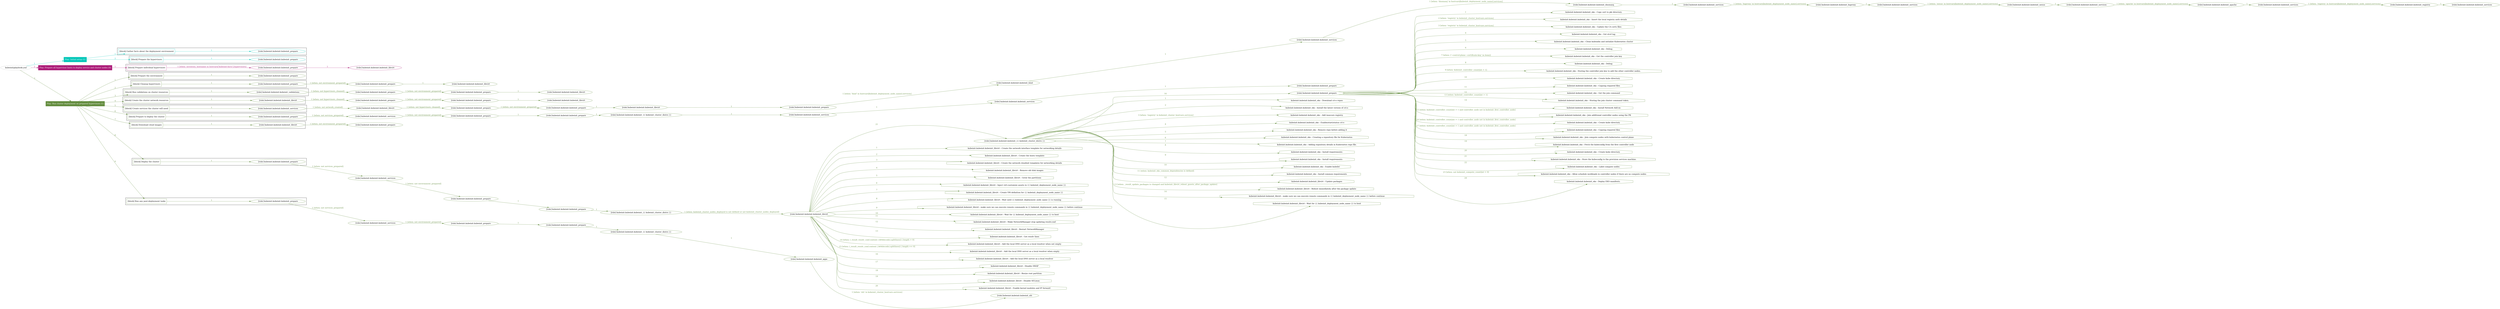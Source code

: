 digraph {
	graph [concentrate=true ordering=in rankdir=LR ratio=fill]
	edge [esep=5 sep=10]
	"kubeinit/playbook.yml" [id=root_node style=dotted]
	play_a0a39770 [label="Play: Initial setup (1)" color="#05c7b9" fontcolor="#ffffff" id=play_a0a39770 shape=box style=filled tooltip=localhost]
	"kubeinit/playbook.yml" -> play_a0a39770 [label="1 " color="#05c7b9" fontcolor="#05c7b9" id=edge_a53f89c0 labeltooltip="1 " tooltip="1 "]
	subgraph "kubeinit.kubeinit.kubeinit_prepare" {
		role_c570421f [label="[role] kubeinit.kubeinit.kubeinit_prepare" color="#05c7b9" id=role_c570421f tooltip="kubeinit.kubeinit.kubeinit_prepare"]
	}
	subgraph "kubeinit.kubeinit.kubeinit_prepare" {
		role_456dacdb [label="[role] kubeinit.kubeinit.kubeinit_prepare" color="#05c7b9" id=role_456dacdb tooltip="kubeinit.kubeinit.kubeinit_prepare"]
	}
	subgraph "Play: Initial setup (1)" {
		play_a0a39770 -> block_2b57b358 [label=1 color="#05c7b9" fontcolor="#05c7b9" id=edge_a8728477 labeltooltip=1 tooltip=1]
		subgraph cluster_block_2b57b358 {
			block_2b57b358 [label="[block] Gather facts about the deployment environment" color="#05c7b9" id=block_2b57b358 labeltooltip="Gather facts about the deployment environment" shape=box tooltip="Gather facts about the deployment environment"]
			block_2b57b358 -> role_c570421f [label="1 " color="#05c7b9" fontcolor="#05c7b9" id=edge_023c014e labeltooltip="1 " tooltip="1 "]
		}
		play_a0a39770 -> block_aa1ad1a1 [label=2 color="#05c7b9" fontcolor="#05c7b9" id=edge_a3f4b767 labeltooltip=2 tooltip=2]
		subgraph cluster_block_aa1ad1a1 {
			block_aa1ad1a1 [label="[block] Prepare the hypervisors" color="#05c7b9" id=block_aa1ad1a1 labeltooltip="Prepare the hypervisors" shape=box tooltip="Prepare the hypervisors"]
			block_aa1ad1a1 -> role_456dacdb [label="1 " color="#05c7b9" fontcolor="#05c7b9" id=edge_cc0e8399 labeltooltip="1 " tooltip="1 "]
		}
	}
	play_3a4c62f1 [label="Play: Prepare all hypervisor hosts to deploy service and cluster nodes (0)" color="#ad1f7a" fontcolor="#ffffff" id=play_3a4c62f1 shape=box style=filled tooltip="Play: Prepare all hypervisor hosts to deploy service and cluster nodes (0)"]
	"kubeinit/playbook.yml" -> play_3a4c62f1 [label="2 " color="#ad1f7a" fontcolor="#ad1f7a" id=edge_48ce0c76 labeltooltip="2 " tooltip="2 "]
	subgraph "kubeinit.kubeinit.kubeinit_libvirt" {
		role_2ec19985 [label="[role] kubeinit.kubeinit.kubeinit_libvirt" color="#ad1f7a" id=role_2ec19985 tooltip="kubeinit.kubeinit.kubeinit_libvirt"]
	}
	subgraph "kubeinit.kubeinit.kubeinit_prepare" {
		role_8a146b12 [label="[role] kubeinit.kubeinit.kubeinit_prepare" color="#ad1f7a" id=role_8a146b12 tooltip="kubeinit.kubeinit.kubeinit_prepare"]
		role_8a146b12 -> role_2ec19985 [label="1 " color="#ad1f7a" fontcolor="#ad1f7a" id=edge_20907117 labeltooltip="1 " tooltip="1 "]
	}
	subgraph "Play: Prepare all hypervisor hosts to deploy service and cluster nodes (0)" {
		play_3a4c62f1 -> block_b7084f77 [label=1 color="#ad1f7a" fontcolor="#ad1f7a" id=edge_ed61daeb labeltooltip=1 tooltip=1]
		subgraph cluster_block_b7084f77 {
			block_b7084f77 [label="[block] Prepare individual hypervisors" color="#ad1f7a" id=block_b7084f77 labeltooltip="Prepare individual hypervisors" shape=box tooltip="Prepare individual hypervisors"]
			block_b7084f77 -> role_8a146b12 [label="1 [when: inventory_hostname in hostvars['kubeinit-facts'].hypervisors]" color="#ad1f7a" fontcolor="#ad1f7a" id=edge_a824d631 labeltooltip="1 [when: inventory_hostname in hostvars['kubeinit-facts'].hypervisors]" tooltip="1 [when: inventory_hostname in hostvars['kubeinit-facts'].hypervisors]"]
		}
	}
	play_66832ea5 [label="Play: Run cluster deployment on prepared hypervisors (1)" color="#648d3f" fontcolor="#ffffff" id=play_66832ea5 shape=box style=filled tooltip=localhost]
	"kubeinit/playbook.yml" -> play_66832ea5 [label="3 " color="#648d3f" fontcolor="#648d3f" id=edge_b84b8219 labeltooltip="3 " tooltip="3 "]
	subgraph "kubeinit.kubeinit.kubeinit_prepare" {
		role_1d2bf57f [label="[role] kubeinit.kubeinit.kubeinit_prepare" color="#648d3f" id=role_1d2bf57f tooltip="kubeinit.kubeinit.kubeinit_prepare"]
	}
	subgraph "kubeinit.kubeinit.kubeinit_libvirt" {
		role_2be24afc [label="[role] kubeinit.kubeinit.kubeinit_libvirt" color="#648d3f" id=role_2be24afc tooltip="kubeinit.kubeinit.kubeinit_libvirt"]
	}
	subgraph "kubeinit.kubeinit.kubeinit_prepare" {
		role_ae855def [label="[role] kubeinit.kubeinit.kubeinit_prepare" color="#648d3f" id=role_ae855def tooltip="kubeinit.kubeinit.kubeinit_prepare"]
		role_ae855def -> role_2be24afc [label="1 " color="#648d3f" fontcolor="#648d3f" id=edge_b7f3d6eb labeltooltip="1 " tooltip="1 "]
	}
	subgraph "kubeinit.kubeinit.kubeinit_prepare" {
		role_74c4cc2b [label="[role] kubeinit.kubeinit.kubeinit_prepare" color="#648d3f" id=role_74c4cc2b tooltip="kubeinit.kubeinit.kubeinit_prepare"]
		role_74c4cc2b -> role_ae855def [label="1 [when: not environment_prepared]" color="#648d3f" fontcolor="#648d3f" id=edge_dab4c884 labeltooltip="1 [when: not environment_prepared]" tooltip="1 [when: not environment_prepared]"]
	}
	subgraph "kubeinit.kubeinit.kubeinit_libvirt" {
		role_960c2f1a [label="[role] kubeinit.kubeinit.kubeinit_libvirt" color="#648d3f" id=role_960c2f1a tooltip="kubeinit.kubeinit.kubeinit_libvirt"]
	}
	subgraph "kubeinit.kubeinit.kubeinit_prepare" {
		role_976de23b [label="[role] kubeinit.kubeinit.kubeinit_prepare" color="#648d3f" id=role_976de23b tooltip="kubeinit.kubeinit.kubeinit_prepare"]
		role_976de23b -> role_960c2f1a [label="1 " color="#648d3f" fontcolor="#648d3f" id=edge_0f0a1b7c labeltooltip="1 " tooltip="1 "]
	}
	subgraph "kubeinit.kubeinit.kubeinit_prepare" {
		role_0a6037ef [label="[role] kubeinit.kubeinit.kubeinit_prepare" color="#648d3f" id=role_0a6037ef tooltip="kubeinit.kubeinit.kubeinit_prepare"]
		role_0a6037ef -> role_976de23b [label="1 [when: not environment_prepared]" color="#648d3f" fontcolor="#648d3f" id=edge_f1e877ad labeltooltip="1 [when: not environment_prepared]" tooltip="1 [when: not environment_prepared]"]
	}
	subgraph "kubeinit.kubeinit.kubeinit_validations" {
		role_a72fe636 [label="[role] kubeinit.kubeinit.kubeinit_validations" color="#648d3f" id=role_a72fe636 tooltip="kubeinit.kubeinit.kubeinit_validations"]
		role_a72fe636 -> role_0a6037ef [label="1 [when: not hypervisors_cleaned]" color="#648d3f" fontcolor="#648d3f" id=edge_5bbabc00 labeltooltip="1 [when: not hypervisors_cleaned]" tooltip="1 [when: not hypervisors_cleaned]"]
	}
	subgraph "kubeinit.kubeinit.kubeinit_libvirt" {
		role_c2cdb73e [label="[role] kubeinit.kubeinit.kubeinit_libvirt" color="#648d3f" id=role_c2cdb73e tooltip="kubeinit.kubeinit.kubeinit_libvirt"]
	}
	subgraph "kubeinit.kubeinit.kubeinit_prepare" {
		role_c82e22cf [label="[role] kubeinit.kubeinit.kubeinit_prepare" color="#648d3f" id=role_c82e22cf tooltip="kubeinit.kubeinit.kubeinit_prepare"]
		role_c82e22cf -> role_c2cdb73e [label="1 " color="#648d3f" fontcolor="#648d3f" id=edge_a092a912 labeltooltip="1 " tooltip="1 "]
	}
	subgraph "kubeinit.kubeinit.kubeinit_prepare" {
		role_ec5c6df1 [label="[role] kubeinit.kubeinit.kubeinit_prepare" color="#648d3f" id=role_ec5c6df1 tooltip="kubeinit.kubeinit.kubeinit_prepare"]
		role_ec5c6df1 -> role_c82e22cf [label="1 [when: not environment_prepared]" color="#648d3f" fontcolor="#648d3f" id=edge_903f8c3f labeltooltip="1 [when: not environment_prepared]" tooltip="1 [when: not environment_prepared]"]
	}
	subgraph "kubeinit.kubeinit.kubeinit_libvirt" {
		role_68c55b9a [label="[role] kubeinit.kubeinit.kubeinit_libvirt" color="#648d3f" id=role_68c55b9a tooltip="kubeinit.kubeinit.kubeinit_libvirt"]
		role_68c55b9a -> role_ec5c6df1 [label="1 [when: not hypervisors_cleaned]" color="#648d3f" fontcolor="#648d3f" id=edge_e358ff9f labeltooltip="1 [when: not hypervisors_cleaned]" tooltip="1 [when: not hypervisors_cleaned]"]
	}
	subgraph "kubeinit.kubeinit.kubeinit_services" {
		role_b5d985e6 [label="[role] kubeinit.kubeinit.kubeinit_services" color="#648d3f" id=role_b5d985e6 tooltip="kubeinit.kubeinit.kubeinit_services"]
	}
	subgraph "kubeinit.kubeinit.kubeinit_registry" {
		role_31b3d79e [label="[role] kubeinit.kubeinit.kubeinit_registry" color="#648d3f" id=role_31b3d79e tooltip="kubeinit.kubeinit.kubeinit_registry"]
		role_31b3d79e -> role_b5d985e6 [label="1 " color="#648d3f" fontcolor="#648d3f" id=edge_beb867b6 labeltooltip="1 " tooltip="1 "]
	}
	subgraph "kubeinit.kubeinit.kubeinit_services" {
		role_fae5fb2c [label="[role] kubeinit.kubeinit.kubeinit_services" color="#648d3f" id=role_fae5fb2c tooltip="kubeinit.kubeinit.kubeinit_services"]
		role_fae5fb2c -> role_31b3d79e [label="1 [when: 'registry' in hostvars[kubeinit_deployment_node_name].services]" color="#648d3f" fontcolor="#648d3f" id=edge_fef0b48c labeltooltip="1 [when: 'registry' in hostvars[kubeinit_deployment_node_name].services]" tooltip="1 [when: 'registry' in hostvars[kubeinit_deployment_node_name].services]"]
	}
	subgraph "kubeinit.kubeinit.kubeinit_apache" {
		role_3d25c7cc [label="[role] kubeinit.kubeinit.kubeinit_apache" color="#648d3f" id=role_3d25c7cc tooltip="kubeinit.kubeinit.kubeinit_apache"]
		role_3d25c7cc -> role_fae5fb2c [label="1 " color="#648d3f" fontcolor="#648d3f" id=edge_e724a757 labeltooltip="1 " tooltip="1 "]
	}
	subgraph "kubeinit.kubeinit.kubeinit_services" {
		role_09105989 [label="[role] kubeinit.kubeinit.kubeinit_services" color="#648d3f" id=role_09105989 tooltip="kubeinit.kubeinit.kubeinit_services"]
		role_09105989 -> role_3d25c7cc [label="1 [when: 'apache' in hostvars[kubeinit_deployment_node_name].services]" color="#648d3f" fontcolor="#648d3f" id=edge_ff7cc95b labeltooltip="1 [when: 'apache' in hostvars[kubeinit_deployment_node_name].services]" tooltip="1 [when: 'apache' in hostvars[kubeinit_deployment_node_name].services]"]
	}
	subgraph "kubeinit.kubeinit.kubeinit_nexus" {
		role_f65cfd3b [label="[role] kubeinit.kubeinit.kubeinit_nexus" color="#648d3f" id=role_f65cfd3b tooltip="kubeinit.kubeinit.kubeinit_nexus"]
		role_f65cfd3b -> role_09105989 [label="1 " color="#648d3f" fontcolor="#648d3f" id=edge_9f009a8a labeltooltip="1 " tooltip="1 "]
	}
	subgraph "kubeinit.kubeinit.kubeinit_services" {
		role_26f21e32 [label="[role] kubeinit.kubeinit.kubeinit_services" color="#648d3f" id=role_26f21e32 tooltip="kubeinit.kubeinit.kubeinit_services"]
		role_26f21e32 -> role_f65cfd3b [label="1 [when: 'nexus' in hostvars[kubeinit_deployment_node_name].services]" color="#648d3f" fontcolor="#648d3f" id=edge_47af43ca labeltooltip="1 [when: 'nexus' in hostvars[kubeinit_deployment_node_name].services]" tooltip="1 [when: 'nexus' in hostvars[kubeinit_deployment_node_name].services]"]
	}
	subgraph "kubeinit.kubeinit.kubeinit_haproxy" {
		role_81e9e6fc [label="[role] kubeinit.kubeinit.kubeinit_haproxy" color="#648d3f" id=role_81e9e6fc tooltip="kubeinit.kubeinit.kubeinit_haproxy"]
		role_81e9e6fc -> role_26f21e32 [label="1 " color="#648d3f" fontcolor="#648d3f" id=edge_4aa9fffb labeltooltip="1 " tooltip="1 "]
	}
	subgraph "kubeinit.kubeinit.kubeinit_services" {
		role_221446cd [label="[role] kubeinit.kubeinit.kubeinit_services" color="#648d3f" id=role_221446cd tooltip="kubeinit.kubeinit.kubeinit_services"]
		role_221446cd -> role_81e9e6fc [label="1 [when: 'haproxy' in hostvars[kubeinit_deployment_node_name].services]" color="#648d3f" fontcolor="#648d3f" id=edge_39607841 labeltooltip="1 [when: 'haproxy' in hostvars[kubeinit_deployment_node_name].services]" tooltip="1 [when: 'haproxy' in hostvars[kubeinit_deployment_node_name].services]"]
	}
	subgraph "kubeinit.kubeinit.kubeinit_dnsmasq" {
		role_a507c3a4 [label="[role] kubeinit.kubeinit.kubeinit_dnsmasq" color="#648d3f" id=role_a507c3a4 tooltip="kubeinit.kubeinit.kubeinit_dnsmasq"]
		role_a507c3a4 -> role_221446cd [label="1 " color="#648d3f" fontcolor="#648d3f" id=edge_936244d6 labeltooltip="1 " tooltip="1 "]
	}
	subgraph "kubeinit.kubeinit.kubeinit_services" {
		role_f0cdee51 [label="[role] kubeinit.kubeinit.kubeinit_services" color="#648d3f" id=role_f0cdee51 tooltip="kubeinit.kubeinit.kubeinit_services"]
		role_f0cdee51 -> role_a507c3a4 [label="1 [when: 'dnsmasq' in hostvars[kubeinit_deployment_node_name].services]" color="#648d3f" fontcolor="#648d3f" id=edge_245cd08c labeltooltip="1 [when: 'dnsmasq' in hostvars[kubeinit_deployment_node_name].services]" tooltip="1 [when: 'dnsmasq' in hostvars[kubeinit_deployment_node_name].services]"]
	}
	subgraph "kubeinit.kubeinit.kubeinit_bind" {
		role_d48818d0 [label="[role] kubeinit.kubeinit.kubeinit_bind" color="#648d3f" id=role_d48818d0 tooltip="kubeinit.kubeinit.kubeinit_bind"]
		role_d48818d0 -> role_f0cdee51 [label="1 " color="#648d3f" fontcolor="#648d3f" id=edge_84499064 labeltooltip="1 " tooltip="1 "]
	}
	subgraph "kubeinit.kubeinit.kubeinit_prepare" {
		role_e2d022fc [label="[role] kubeinit.kubeinit.kubeinit_prepare" color="#648d3f" id=role_e2d022fc tooltip="kubeinit.kubeinit.kubeinit_prepare"]
		role_e2d022fc -> role_d48818d0 [label="1 [when: 'bind' in hostvars[kubeinit_deployment_node_name].services]" color="#648d3f" fontcolor="#648d3f" id=edge_e6f24bb6 labeltooltip="1 [when: 'bind' in hostvars[kubeinit_deployment_node_name].services]" tooltip="1 [when: 'bind' in hostvars[kubeinit_deployment_node_name].services]"]
	}
	subgraph "kubeinit.kubeinit.kubeinit_libvirt" {
		role_ca89746c [label="[role] kubeinit.kubeinit.kubeinit_libvirt" color="#648d3f" id=role_ca89746c tooltip="kubeinit.kubeinit.kubeinit_libvirt"]
		role_ca89746c -> role_e2d022fc [label="1 " color="#648d3f" fontcolor="#648d3f" id=edge_81ec1929 labeltooltip="1 " tooltip="1 "]
	}
	subgraph "kubeinit.kubeinit.kubeinit_prepare" {
		role_e8ab8e14 [label="[role] kubeinit.kubeinit.kubeinit_prepare" color="#648d3f" id=role_e8ab8e14 tooltip="kubeinit.kubeinit.kubeinit_prepare"]
		role_e8ab8e14 -> role_ca89746c [label="1 " color="#648d3f" fontcolor="#648d3f" id=edge_374754aa labeltooltip="1 " tooltip="1 "]
	}
	subgraph "kubeinit.kubeinit.kubeinit_prepare" {
		role_cce9682f [label="[role] kubeinit.kubeinit.kubeinit_prepare" color="#648d3f" id=role_cce9682f tooltip="kubeinit.kubeinit.kubeinit_prepare"]
		role_cce9682f -> role_e8ab8e14 [label="1 [when: not environment_prepared]" color="#648d3f" fontcolor="#648d3f" id=edge_5159f227 labeltooltip="1 [when: not environment_prepared]" tooltip="1 [when: not environment_prepared]"]
	}
	subgraph "kubeinit.kubeinit.kubeinit_libvirt" {
		role_2072f23c [label="[role] kubeinit.kubeinit.kubeinit_libvirt" color="#648d3f" id=role_2072f23c tooltip="kubeinit.kubeinit.kubeinit_libvirt"]
		role_2072f23c -> role_cce9682f [label="1 [when: not hypervisors_cleaned]" color="#648d3f" fontcolor="#648d3f" id=edge_0e489f22 labeltooltip="1 [when: not hypervisors_cleaned]" tooltip="1 [when: not hypervisors_cleaned]"]
	}
	subgraph "kubeinit.kubeinit.kubeinit_services" {
		role_4c284604 [label="[role] kubeinit.kubeinit.kubeinit_services" color="#648d3f" id=role_4c284604 tooltip="kubeinit.kubeinit.kubeinit_services"]
		role_4c284604 -> role_2072f23c [label="1 [when: not network_created]" color="#648d3f" fontcolor="#648d3f" id=edge_8bf15647 labeltooltip="1 [when: not network_created]" tooltip="1 [when: not network_created]"]
	}
	subgraph "kubeinit.kubeinit.kubeinit_prepare" {
		role_9a7f0271 [label="[role] kubeinit.kubeinit.kubeinit_prepare" color="#648d3f" id=role_9a7f0271 tooltip="kubeinit.kubeinit.kubeinit_prepare"]
	}
	subgraph "kubeinit.kubeinit.kubeinit_services" {
		role_60b4cab7 [label="[role] kubeinit.kubeinit.kubeinit_services" color="#648d3f" id=role_60b4cab7 tooltip="kubeinit.kubeinit.kubeinit_services"]
		role_60b4cab7 -> role_9a7f0271 [label="1 " color="#648d3f" fontcolor="#648d3f" id=edge_5430797d labeltooltip="1 " tooltip="1 "]
	}
	subgraph "kubeinit.kubeinit.kubeinit_services" {
		role_07f4101c [label="[role] kubeinit.kubeinit.kubeinit_services" color="#648d3f" id=role_07f4101c tooltip="kubeinit.kubeinit.kubeinit_services"]
		role_07f4101c -> role_60b4cab7 [label="1 " color="#648d3f" fontcolor="#648d3f" id=edge_7c1572be labeltooltip="1 " tooltip="1 "]
	}
	subgraph "kubeinit.kubeinit.kubeinit_{{ kubeinit_cluster_distro }}" {
		role_87ea40e5 [label="[role] kubeinit.kubeinit.kubeinit_{{ kubeinit_cluster_distro }}" color="#648d3f" id=role_87ea40e5 tooltip="kubeinit.kubeinit.kubeinit_{{ kubeinit_cluster_distro }}"]
		role_87ea40e5 -> role_07f4101c [label="1 " color="#648d3f" fontcolor="#648d3f" id=edge_31c0d8ac labeltooltip="1 " tooltip="1 "]
	}
	subgraph "kubeinit.kubeinit.kubeinit_prepare" {
		role_989a6d50 [label="[role] kubeinit.kubeinit.kubeinit_prepare" color="#648d3f" id=role_989a6d50 tooltip="kubeinit.kubeinit.kubeinit_prepare"]
		role_989a6d50 -> role_87ea40e5 [label="1 " color="#648d3f" fontcolor="#648d3f" id=edge_f5dba829 labeltooltip="1 " tooltip="1 "]
	}
	subgraph "kubeinit.kubeinit.kubeinit_prepare" {
		role_30df926d [label="[role] kubeinit.kubeinit.kubeinit_prepare" color="#648d3f" id=role_30df926d tooltip="kubeinit.kubeinit.kubeinit_prepare"]
		role_30df926d -> role_989a6d50 [label="1 " color="#648d3f" fontcolor="#648d3f" id=edge_4d8a2ed7 labeltooltip="1 " tooltip="1 "]
	}
	subgraph "kubeinit.kubeinit.kubeinit_services" {
		role_7d2fc305 [label="[role] kubeinit.kubeinit.kubeinit_services" color="#648d3f" id=role_7d2fc305 tooltip="kubeinit.kubeinit.kubeinit_services"]
		role_7d2fc305 -> role_30df926d [label="1 [when: not environment_prepared]" color="#648d3f" fontcolor="#648d3f" id=edge_6c2a8695 labeltooltip="1 [when: not environment_prepared]" tooltip="1 [when: not environment_prepared]"]
	}
	subgraph "kubeinit.kubeinit.kubeinit_prepare" {
		role_35db1142 [label="[role] kubeinit.kubeinit.kubeinit_prepare" color="#648d3f" id=role_35db1142 tooltip="kubeinit.kubeinit.kubeinit_prepare"]
		role_35db1142 -> role_7d2fc305 [label="1 [when: not services_prepared]" color="#648d3f" fontcolor="#648d3f" id=edge_4af31068 labeltooltip="1 [when: not services_prepared]" tooltip="1 [when: not services_prepared]"]
	}
	subgraph "kubeinit.kubeinit.kubeinit_prepare" {
		role_89cffa9b [label="[role] kubeinit.kubeinit.kubeinit_prepare" color="#648d3f" id=role_89cffa9b tooltip="kubeinit.kubeinit.kubeinit_prepare"]
	}
	subgraph "kubeinit.kubeinit.kubeinit_libvirt" {
		role_1cb6b547 [label="[role] kubeinit.kubeinit.kubeinit_libvirt" color="#648d3f" id=role_1cb6b547 tooltip="kubeinit.kubeinit.kubeinit_libvirt"]
		role_1cb6b547 -> role_89cffa9b [label="1 [when: not environment_prepared]" color="#648d3f" fontcolor="#648d3f" id=edge_03c89f9c labeltooltip="1 [when: not environment_prepared]" tooltip="1 [when: not environment_prepared]"]
	}
	subgraph "kubeinit.kubeinit.kubeinit_prepare" {
		role_363ad8fb [label="[role] kubeinit.kubeinit.kubeinit_prepare" color="#648d3f" id=role_363ad8fb tooltip="kubeinit.kubeinit.kubeinit_prepare"]
		task_199f4896 [label="kubeinit.kubeinit.kubeinit_eks : Copy cert to pki directory" color="#648d3f" id=task_199f4896 shape=octagon tooltip="kubeinit.kubeinit.kubeinit_eks : Copy cert to pki directory"]
		role_363ad8fb -> task_199f4896 [label="1 " color="#648d3f" fontcolor="#648d3f" id=edge_c6de73a1 labeltooltip="1 " tooltip="1 "]
		task_e1600be2 [label="kubeinit.kubeinit.kubeinit_eks : Insert the local registry auth details" color="#648d3f" id=task_e1600be2 shape=octagon tooltip="kubeinit.kubeinit.kubeinit_eks : Insert the local registry auth details"]
		role_363ad8fb -> task_e1600be2 [label="2 [when: 'registry' in kubeinit_cluster_hostvars.services]" color="#648d3f" fontcolor="#648d3f" id=edge_b4c7b48a labeltooltip="2 [when: 'registry' in kubeinit_cluster_hostvars.services]" tooltip="2 [when: 'registry' in kubeinit_cluster_hostvars.services]"]
		task_22c9249a [label="kubeinit.kubeinit.kubeinit_eks : Update the CA certs files" color="#648d3f" id=task_22c9249a shape=octagon tooltip="kubeinit.kubeinit.kubeinit_eks : Update the CA certs files"]
		role_363ad8fb -> task_22c9249a [label="3 [when: 'registry' in kubeinit_cluster_hostvars.services]" color="#648d3f" fontcolor="#648d3f" id=edge_a4b45f6c labeltooltip="3 [when: 'registry' in kubeinit_cluster_hostvars.services]" tooltip="3 [when: 'registry' in kubeinit_cluster_hostvars.services]"]
		task_eb744b90 [label="kubeinit.kubeinit.kubeinit_eks : Get etcd tag" color="#648d3f" id=task_eb744b90 shape=octagon tooltip="kubeinit.kubeinit.kubeinit_eks : Get etcd tag"]
		role_363ad8fb -> task_eb744b90 [label="4 " color="#648d3f" fontcolor="#648d3f" id=edge_81dd7bc5 labeltooltip="4 " tooltip="4 "]
		task_bfe2788b [label="kubeinit.kubeinit.kubeinit_eks : Clean kubeadm and initialize Kubernetes cluster" color="#648d3f" id=task_bfe2788b shape=octagon tooltip="kubeinit.kubeinit.kubeinit_eks : Clean kubeadm and initialize Kubernetes cluster"]
		role_363ad8fb -> task_bfe2788b [label="5 " color="#648d3f" fontcolor="#648d3f" id=edge_7644d0b1 labeltooltip="5 " tooltip="5 "]
		task_a0f8abc7 [label="kubeinit.kubeinit.kubeinit_eks : Debug" color="#648d3f" id=task_a0f8abc7 shape=octagon tooltip="kubeinit.kubeinit.kubeinit_eks : Debug"]
		role_363ad8fb -> task_a0f8abc7 [label="6 " color="#648d3f" fontcolor="#648d3f" id=edge_3f4a6ee1 labeltooltip="6 " tooltip="6 "]
		task_2cc879c3 [label="kubeinit.kubeinit.kubeinit_eks : Get the controller join key" color="#648d3f" id=task_2cc879c3 shape=octagon tooltip="kubeinit.kubeinit.kubeinit_eks : Get the controller join key"]
		role_363ad8fb -> task_2cc879c3 [label="7 [when: ('--control-plane --certificate-key' in item)]" color="#648d3f" fontcolor="#648d3f" id=edge_68d42572 labeltooltip="7 [when: ('--control-plane --certificate-key' in item)]" tooltip="7 [when: ('--control-plane --certificate-key' in item)]"]
		task_909a1cb9 [label="kubeinit.kubeinit.kubeinit_eks : Debug" color="#648d3f" id=task_909a1cb9 shape=octagon tooltip="kubeinit.kubeinit.kubeinit_eks : Debug"]
		role_363ad8fb -> task_909a1cb9 [label="8 " color="#648d3f" fontcolor="#648d3f" id=edge_ccd01207 labeltooltip="8 " tooltip="8 "]
		task_ed0a00e5 [label="kubeinit.kubeinit.kubeinit_eks : Storing the controller join key to add the other controller nodes." color="#648d3f" id=task_ed0a00e5 shape=octagon tooltip="kubeinit.kubeinit.kubeinit_eks : Storing the controller join key to add the other controller nodes."]
		role_363ad8fb -> task_ed0a00e5 [label="9 [when: kubeinit_controller_count|int > 1]" color="#648d3f" fontcolor="#648d3f" id=edge_f4224212 labeltooltip="9 [when: kubeinit_controller_count|int > 1]" tooltip="9 [when: kubeinit_controller_count|int > 1]"]
		task_69879ce4 [label="kubeinit.kubeinit.kubeinit_eks : Create kube directory" color="#648d3f" id=task_69879ce4 shape=octagon tooltip="kubeinit.kubeinit.kubeinit_eks : Create kube directory"]
		role_363ad8fb -> task_69879ce4 [label="10 " color="#648d3f" fontcolor="#648d3f" id=edge_8ea2eb4c labeltooltip="10 " tooltip="10 "]
		task_e166339a [label="kubeinit.kubeinit.kubeinit_eks : Copying required files" color="#648d3f" id=task_e166339a shape=octagon tooltip="kubeinit.kubeinit.kubeinit_eks : Copying required files"]
		role_363ad8fb -> task_e166339a [label="11 " color="#648d3f" fontcolor="#648d3f" id=edge_651dffa5 labeltooltip="11 " tooltip="11 "]
		task_4521561e [label="kubeinit.kubeinit.kubeinit_eks : Get the join command" color="#648d3f" id=task_4521561e shape=octagon tooltip="kubeinit.kubeinit.kubeinit_eks : Get the join command"]
		role_363ad8fb -> task_4521561e [label="12 " color="#648d3f" fontcolor="#648d3f" id=edge_e8c6c14f labeltooltip="12 " tooltip="12 "]
		task_b14aa842 [label="kubeinit.kubeinit.kubeinit_eks : Storing the join cluster command token." color="#648d3f" id=task_b14aa842 shape=octagon tooltip="kubeinit.kubeinit.kubeinit_eks : Storing the join cluster command token."]
		role_363ad8fb -> task_b14aa842 [label="13 [when: kubeinit_controller_count|int > 1]" color="#648d3f" fontcolor="#648d3f" id=edge_bc3391e9 labeltooltip="13 [when: kubeinit_controller_count|int > 1]" tooltip="13 [when: kubeinit_controller_count|int > 1]"]
		task_45ac6f51 [label="kubeinit.kubeinit.kubeinit_eks : Install Network Add-on" color="#648d3f" id=task_45ac6f51 shape=octagon tooltip="kubeinit.kubeinit.kubeinit_eks : Install Network Add-on"]
		role_363ad8fb -> task_45ac6f51 [label="14 " color="#648d3f" fontcolor="#648d3f" id=edge_86c10cf3 labeltooltip="14 " tooltip="14 "]
		task_f9d3e3d5 [label="kubeinit.kubeinit.kubeinit_eks : Join additional controller nodes using the PK" color="#648d3f" id=task_f9d3e3d5 shape=octagon tooltip="kubeinit.kubeinit.kubeinit_eks : Join additional controller nodes using the PK"]
		role_363ad8fb -> task_f9d3e3d5 [label="15 [when: kubeinit_controller_count|int > 1 and controller_node not in kubeinit_first_controller_node]" color="#648d3f" fontcolor="#648d3f" id=edge_a1d98f3f labeltooltip="15 [when: kubeinit_controller_count|int > 1 and controller_node not in kubeinit_first_controller_node]" tooltip="15 [when: kubeinit_controller_count|int > 1 and controller_node not in kubeinit_first_controller_node]"]
		task_68b53414 [label="kubeinit.kubeinit.kubeinit_eks : Create kube directory" color="#648d3f" id=task_68b53414 shape=octagon tooltip="kubeinit.kubeinit.kubeinit_eks : Create kube directory"]
		role_363ad8fb -> task_68b53414 [label="16 [when: kubeinit_controller_count|int > 1 and controller_node not in kubeinit_first_controller_node]" color="#648d3f" fontcolor="#648d3f" id=edge_c8898995 labeltooltip="16 [when: kubeinit_controller_count|int > 1 and controller_node not in kubeinit_first_controller_node]" tooltip="16 [when: kubeinit_controller_count|int > 1 and controller_node not in kubeinit_first_controller_node]"]
		task_cd100c2e [label="kubeinit.kubeinit.kubeinit_eks : Copying required files" color="#648d3f" id=task_cd100c2e shape=octagon tooltip="kubeinit.kubeinit.kubeinit_eks : Copying required files"]
		role_363ad8fb -> task_cd100c2e [label="17 [when: kubeinit_controller_count|int > 1 and controller_node not in kubeinit_first_controller_node]" color="#648d3f" fontcolor="#648d3f" id=edge_b7685470 labeltooltip="17 [when: kubeinit_controller_count|int > 1 and controller_node not in kubeinit_first_controller_node]" tooltip="17 [when: kubeinit_controller_count|int > 1 and controller_node not in kubeinit_first_controller_node]"]
		task_232f2d78 [label="kubeinit.kubeinit.kubeinit_eks : Join compute nodes with kubernetes control plane" color="#648d3f" id=task_232f2d78 shape=octagon tooltip="kubeinit.kubeinit.kubeinit_eks : Join compute nodes with kubernetes control plane"]
		role_363ad8fb -> task_232f2d78 [label="18 " color="#648d3f" fontcolor="#648d3f" id=edge_2b604aec labeltooltip="18 " tooltip="18 "]
		task_12dd66f4 [label="kubeinit.kubeinit.kubeinit_eks : Fetch the kubeconfig from the first controller node" color="#648d3f" id=task_12dd66f4 shape=octagon tooltip="kubeinit.kubeinit.kubeinit_eks : Fetch the kubeconfig from the first controller node"]
		role_363ad8fb -> task_12dd66f4 [label="19 " color="#648d3f" fontcolor="#648d3f" id=edge_ce82fbc7 labeltooltip="19 " tooltip="19 "]
		task_20ef816b [label="kubeinit.kubeinit.kubeinit_eks : Create kube directory" color="#648d3f" id=task_20ef816b shape=octagon tooltip="kubeinit.kubeinit.kubeinit_eks : Create kube directory"]
		role_363ad8fb -> task_20ef816b [label="20 " color="#648d3f" fontcolor="#648d3f" id=edge_e9b200eb labeltooltip="20 " tooltip="20 "]
		task_970e928e [label="kubeinit.kubeinit.kubeinit_eks : Store the kubeconfig to the provision services machine." color="#648d3f" id=task_970e928e shape=octagon tooltip="kubeinit.kubeinit.kubeinit_eks : Store the kubeconfig to the provision services machine."]
		role_363ad8fb -> task_970e928e [label="21 " color="#648d3f" fontcolor="#648d3f" id=edge_a72d73bf labeltooltip="21 " tooltip="21 "]
		task_55e4a046 [label="kubeinit.kubeinit.kubeinit_eks : Label compute nodes" color="#648d3f" id=task_55e4a046 shape=octagon tooltip="kubeinit.kubeinit.kubeinit_eks : Label compute nodes"]
		role_363ad8fb -> task_55e4a046 [label="22 " color="#648d3f" fontcolor="#648d3f" id=edge_d3e01856 labeltooltip="22 " tooltip="22 "]
		task_2fcf61e7 [label="kubeinit.kubeinit.kubeinit_eks : Allow schedule workloads in controller nodes if there are no compute nodes" color="#648d3f" id=task_2fcf61e7 shape=octagon tooltip="kubeinit.kubeinit.kubeinit_eks : Allow schedule workloads in controller nodes if there are no compute nodes"]
		role_363ad8fb -> task_2fcf61e7 [label="23 [when: not kubeinit_compute_count|int > 0]" color="#648d3f" fontcolor="#648d3f" id=edge_c7b6eb21 labeltooltip="23 [when: not kubeinit_compute_count|int > 0]" tooltip="23 [when: not kubeinit_compute_count|int > 0]"]
		task_52c43bbd [label="kubeinit.kubeinit.kubeinit_eks : Deploy EKS manifests." color="#648d3f" id=task_52c43bbd shape=octagon tooltip="kubeinit.kubeinit.kubeinit_eks : Deploy EKS manifests."]
		role_363ad8fb -> task_52c43bbd [label="24 " color="#648d3f" fontcolor="#648d3f" id=edge_07ae10cb labeltooltip="24 " tooltip="24 "]
	}
	subgraph "kubeinit.kubeinit.kubeinit_{{ kubeinit_cluster_distro }}" {
		role_c0e3e098 [label="[role] kubeinit.kubeinit.kubeinit_{{ kubeinit_cluster_distro }}" color="#648d3f" id=role_c0e3e098 tooltip="kubeinit.kubeinit.kubeinit_{{ kubeinit_cluster_distro }}"]
		task_a15dde83 [label="kubeinit.kubeinit.kubeinit_eks : Download cri-o repos" color="#648d3f" id=task_a15dde83 shape=octagon tooltip="kubeinit.kubeinit.kubeinit_eks : Download cri-o repos"]
		role_c0e3e098 -> task_a15dde83 [label="1 " color="#648d3f" fontcolor="#648d3f" id=edge_e6a647f2 labeltooltip="1 " tooltip="1 "]
		task_13ad617b [label="kubeinit.kubeinit.kubeinit_eks : Install the latest version of cri-o" color="#648d3f" id=task_13ad617b shape=octagon tooltip="kubeinit.kubeinit.kubeinit_eks : Install the latest version of cri-o"]
		role_c0e3e098 -> task_13ad617b [label="2 " color="#648d3f" fontcolor="#648d3f" id=edge_13c7c799 labeltooltip="2 " tooltip="2 "]
		task_12a2bdad [label="kubeinit.kubeinit.kubeinit_eks : Add insecure registry" color="#648d3f" id=task_12a2bdad shape=octagon tooltip="kubeinit.kubeinit.kubeinit_eks : Add insecure registry"]
		role_c0e3e098 -> task_12a2bdad [label="3 [when: 'registry' in kubeinit_cluster_hostvars.services]" color="#648d3f" fontcolor="#648d3f" id=edge_3fbf0b92 labeltooltip="3 [when: 'registry' in kubeinit_cluster_hostvars.services]" tooltip="3 [when: 'registry' in kubeinit_cluster_hostvars.services]"]
		task_e925a07b [label="kubeinit.kubeinit.kubeinit_eks : Enable/start/status cri-o" color="#648d3f" id=task_e925a07b shape=octagon tooltip="kubeinit.kubeinit.kubeinit_eks : Enable/start/status cri-o"]
		role_c0e3e098 -> task_e925a07b [label="4 " color="#648d3f" fontcolor="#648d3f" id=edge_ed0c465e labeltooltip="4 " tooltip="4 "]
		task_2dbba889 [label="kubeinit.kubeinit.kubeinit_eks : Remove repo before adding it" color="#648d3f" id=task_2dbba889 shape=octagon tooltip="kubeinit.kubeinit.kubeinit_eks : Remove repo before adding it"]
		role_c0e3e098 -> task_2dbba889 [label="5 " color="#648d3f" fontcolor="#648d3f" id=edge_215a11f9 labeltooltip="5 " tooltip="5 "]
		task_6a691ac3 [label="kubeinit.kubeinit.kubeinit_eks : Creating a repository file for Kubernetes" color="#648d3f" id=task_6a691ac3 shape=octagon tooltip="kubeinit.kubeinit.kubeinit_eks : Creating a repository file for Kubernetes"]
		role_c0e3e098 -> task_6a691ac3 [label="6 " color="#648d3f" fontcolor="#648d3f" id=edge_7e495041 labeltooltip="6 " tooltip="6 "]
		task_0f24b9d6 [label="kubeinit.kubeinit.kubeinit_eks : Adding repository details in Kubernetes repo file." color="#648d3f" id=task_0f24b9d6 shape=octagon tooltip="kubeinit.kubeinit.kubeinit_eks : Adding repository details in Kubernetes repo file."]
		role_c0e3e098 -> task_0f24b9d6 [label="7 " color="#648d3f" fontcolor="#648d3f" id=edge_c6dbaa61 labeltooltip="7 " tooltip="7 "]
		task_01d79988 [label="kubeinit.kubeinit.kubeinit_eks : Install requirements" color="#648d3f" id=task_01d79988 shape=octagon tooltip="kubeinit.kubeinit.kubeinit_eks : Install requirements"]
		role_c0e3e098 -> task_01d79988 [label="8 " color="#648d3f" fontcolor="#648d3f" id=edge_2be6e55a labeltooltip="8 " tooltip="8 "]
		task_c9a819ad [label="kubeinit.kubeinit.kubeinit_eks : Install requirements" color="#648d3f" id=task_c9a819ad shape=octagon tooltip="kubeinit.kubeinit.kubeinit_eks : Install requirements"]
		role_c0e3e098 -> task_c9a819ad [label="9 " color="#648d3f" fontcolor="#648d3f" id=edge_162b907e labeltooltip="9 " tooltip="9 "]
		task_5624843a [label="kubeinit.kubeinit.kubeinit_eks : Enable kubelet" color="#648d3f" id=task_5624843a shape=octagon tooltip="kubeinit.kubeinit.kubeinit_eks : Enable kubelet"]
		role_c0e3e098 -> task_5624843a [label="10 " color="#648d3f" fontcolor="#648d3f" id=edge_ec6b8d01 labeltooltip="10 " tooltip="10 "]
		task_06bfbe72 [label="kubeinit.kubeinit.kubeinit_eks : Install common requirements" color="#648d3f" id=task_06bfbe72 shape=octagon tooltip="kubeinit.kubeinit.kubeinit_eks : Install common requirements"]
		role_c0e3e098 -> task_06bfbe72 [label="11 [when: kubeinit_eks_common_dependencies is defined]" color="#648d3f" fontcolor="#648d3f" id=edge_6f035f19 labeltooltip="11 [when: kubeinit_eks_common_dependencies is defined]" tooltip="11 [when: kubeinit_eks_common_dependencies is defined]"]
		task_3c3c604d [label="kubeinit.kubeinit.kubeinit_libvirt : Update packages" color="#648d3f" id=task_3c3c604d shape=octagon tooltip="kubeinit.kubeinit.kubeinit_libvirt : Update packages"]
		role_c0e3e098 -> task_3c3c604d [label="12 " color="#648d3f" fontcolor="#648d3f" id=edge_1799540c labeltooltip="12 " tooltip="12 "]
		task_bc3f7d09 [label="kubeinit.kubeinit.kubeinit_libvirt : Reboot immediately after the package update" color="#648d3f" id=task_bc3f7d09 shape=octagon tooltip="kubeinit.kubeinit.kubeinit_libvirt : Reboot immediately after the package update"]
		role_c0e3e098 -> task_bc3f7d09 [label="13 [when: _result_update_packages is changed and kubeinit_libvirt_reboot_guests_after_package_update]" color="#648d3f" fontcolor="#648d3f" id=edge_d9d704fb labeltooltip="13 [when: _result_update_packages is changed and kubeinit_libvirt_reboot_guests_after_package_update]" tooltip="13 [when: _result_update_packages is changed and kubeinit_libvirt_reboot_guests_after_package_update]"]
		task_52a047a1 [label="kubeinit.kubeinit.kubeinit_libvirt : make sure we can execute remote commands in {{ kubeinit_deployment_node_name }} before continue" color="#648d3f" id=task_52a047a1 shape=octagon tooltip="kubeinit.kubeinit.kubeinit_libvirt : make sure we can execute remote commands in {{ kubeinit_deployment_node_name }} before continue"]
		role_c0e3e098 -> task_52a047a1 [label="14 " color="#648d3f" fontcolor="#648d3f" id=edge_257a72f7 labeltooltip="14 " tooltip="14 "]
		task_a0d3a219 [label="kubeinit.kubeinit.kubeinit_libvirt : Wait for {{ kubeinit_deployment_node_name }} to boot" color="#648d3f" id=task_a0d3a219 shape=octagon tooltip="kubeinit.kubeinit.kubeinit_libvirt : Wait for {{ kubeinit_deployment_node_name }} to boot"]
		role_c0e3e098 -> task_a0d3a219 [label="15 " color="#648d3f" fontcolor="#648d3f" id=edge_e412bcaf labeltooltip="15 " tooltip="15 "]
		role_c0e3e098 -> role_363ad8fb [label="16 " color="#648d3f" fontcolor="#648d3f" id=edge_2607c599 labeltooltip="16 " tooltip="16 "]
	}
	subgraph "kubeinit.kubeinit.kubeinit_libvirt" {
		role_4bd1313f [label="[role] kubeinit.kubeinit.kubeinit_libvirt" color="#648d3f" id=role_4bd1313f tooltip="kubeinit.kubeinit.kubeinit_libvirt"]
		task_7d5a4ce5 [label="kubeinit.kubeinit.kubeinit_libvirt : Create the network interface template for networking details" color="#648d3f" id=task_7d5a4ce5 shape=octagon tooltip="kubeinit.kubeinit.kubeinit_libvirt : Create the network interface template for networking details"]
		role_4bd1313f -> task_7d5a4ce5 [label="1 " color="#648d3f" fontcolor="#648d3f" id=edge_2fa1324c labeltooltip="1 " tooltip="1 "]
		task_e1fee732 [label="kubeinit.kubeinit.kubeinit_libvirt : Create the hosts template" color="#648d3f" id=task_e1fee732 shape=octagon tooltip="kubeinit.kubeinit.kubeinit_libvirt : Create the hosts template"]
		role_4bd1313f -> task_e1fee732 [label="2 " color="#648d3f" fontcolor="#648d3f" id=edge_e0c09ce1 labeltooltip="2 " tooltip="2 "]
		task_8807eed4 [label="kubeinit.kubeinit.kubeinit_libvirt : Create the network cloudinit templates for networking details" color="#648d3f" id=task_8807eed4 shape=octagon tooltip="kubeinit.kubeinit.kubeinit_libvirt : Create the network cloudinit templates for networking details"]
		role_4bd1313f -> task_8807eed4 [label="3 " color="#648d3f" fontcolor="#648d3f" id=edge_18d11bcd labeltooltip="3 " tooltip="3 "]
		task_610c9e28 [label="kubeinit.kubeinit.kubeinit_libvirt : Remove old disk images" color="#648d3f" id=task_610c9e28 shape=octagon tooltip="kubeinit.kubeinit.kubeinit_libvirt : Remove old disk images"]
		role_4bd1313f -> task_610c9e28 [label="4 " color="#648d3f" fontcolor="#648d3f" id=edge_2739d346 labeltooltip="4 " tooltip="4 "]
		task_b556e4c2 [label="kubeinit.kubeinit.kubeinit_libvirt : Grow the partitions" color="#648d3f" id=task_b556e4c2 shape=octagon tooltip="kubeinit.kubeinit.kubeinit_libvirt : Grow the partitions"]
		role_4bd1313f -> task_b556e4c2 [label="5 " color="#648d3f" fontcolor="#648d3f" id=edge_2212aa00 labeltooltip="5 " tooltip="5 "]
		task_dd292154 [label="kubeinit.kubeinit.kubeinit_libvirt : Inject virt-customize assets in {{ kubeinit_deployment_node_name }}" color="#648d3f" id=task_dd292154 shape=octagon tooltip="kubeinit.kubeinit.kubeinit_libvirt : Inject virt-customize assets in {{ kubeinit_deployment_node_name }}"]
		role_4bd1313f -> task_dd292154 [label="6 " color="#648d3f" fontcolor="#648d3f" id=edge_f1509efe labeltooltip="6 " tooltip="6 "]
		task_24565eb2 [label="kubeinit.kubeinit.kubeinit_libvirt : Create VM definition for {{ kubeinit_deployment_node_name }}" color="#648d3f" id=task_24565eb2 shape=octagon tooltip="kubeinit.kubeinit.kubeinit_libvirt : Create VM definition for {{ kubeinit_deployment_node_name }}"]
		role_4bd1313f -> task_24565eb2 [label="7 " color="#648d3f" fontcolor="#648d3f" id=edge_ba82391a labeltooltip="7 " tooltip="7 "]
		task_ef1b3da7 [label="kubeinit.kubeinit.kubeinit_libvirt : Wait until {{ kubeinit_deployment_node_name }} is running" color="#648d3f" id=task_ef1b3da7 shape=octagon tooltip="kubeinit.kubeinit.kubeinit_libvirt : Wait until {{ kubeinit_deployment_node_name }} is running"]
		role_4bd1313f -> task_ef1b3da7 [label="8 " color="#648d3f" fontcolor="#648d3f" id=edge_3b7ee8ee labeltooltip="8 " tooltip="8 "]
		task_9a7d1278 [label="kubeinit.kubeinit.kubeinit_libvirt : make sure we can execute remote commands in {{ kubeinit_deployment_node_name }} before continue" color="#648d3f" id=task_9a7d1278 shape=octagon tooltip="kubeinit.kubeinit.kubeinit_libvirt : make sure we can execute remote commands in {{ kubeinit_deployment_node_name }} before continue"]
		role_4bd1313f -> task_9a7d1278 [label="9 " color="#648d3f" fontcolor="#648d3f" id=edge_6131a477 labeltooltip="9 " tooltip="9 "]
		task_a0f53e7a [label="kubeinit.kubeinit.kubeinit_libvirt : Wait for {{ kubeinit_deployment_node_name }} to boot" color="#648d3f" id=task_a0f53e7a shape=octagon tooltip="kubeinit.kubeinit.kubeinit_libvirt : Wait for {{ kubeinit_deployment_node_name }} to boot"]
		role_4bd1313f -> task_a0f53e7a [label="10 " color="#648d3f" fontcolor="#648d3f" id=edge_d23bf46e labeltooltip="10 " tooltip="10 "]
		task_48a4ba4b [label="kubeinit.kubeinit.kubeinit_libvirt : Make NetworkManager stop updating resolv.conf" color="#648d3f" id=task_48a4ba4b shape=octagon tooltip="kubeinit.kubeinit.kubeinit_libvirt : Make NetworkManager stop updating resolv.conf"]
		role_4bd1313f -> task_48a4ba4b [label="11 " color="#648d3f" fontcolor="#648d3f" id=edge_f6706be9 labeltooltip="11 " tooltip="11 "]
		task_819b464a [label="kubeinit.kubeinit.kubeinit_libvirt : Restart NetworkManager" color="#648d3f" id=task_819b464a shape=octagon tooltip="kubeinit.kubeinit.kubeinit_libvirt : Restart NetworkManager"]
		role_4bd1313f -> task_819b464a [label="12 " color="#648d3f" fontcolor="#648d3f" id=edge_c6e4c2cf labeltooltip="12 " tooltip="12 "]
		task_c7b4ab08 [label="kubeinit.kubeinit.kubeinit_libvirt : Get resolv lines" color="#648d3f" id=task_c7b4ab08 shape=octagon tooltip="kubeinit.kubeinit.kubeinit_libvirt : Get resolv lines"]
		role_4bd1313f -> task_c7b4ab08 [label="13 " color="#648d3f" fontcolor="#648d3f" id=edge_cf8a21da labeltooltip="13 " tooltip="13 "]
		task_a4338791 [label="kubeinit.kubeinit.kubeinit_libvirt : Add the local DNS server as a local resolver when not empty" color="#648d3f" id=task_a4338791 shape=octagon tooltip="kubeinit.kubeinit.kubeinit_libvirt : Add the local DNS server as a local resolver when not empty"]
		role_4bd1313f -> task_a4338791 [label="14 [when: (_result_resolv_conf.content | b64decode).splitlines() | length > 0]" color="#648d3f" fontcolor="#648d3f" id=edge_90dca03c labeltooltip="14 [when: (_result_resolv_conf.content | b64decode).splitlines() | length > 0]" tooltip="14 [when: (_result_resolv_conf.content | b64decode).splitlines() | length > 0]"]
		task_6d253cdd [label="kubeinit.kubeinit.kubeinit_libvirt : Add the local DNS server as a local resolver when empty" color="#648d3f" id=task_6d253cdd shape=octagon tooltip="kubeinit.kubeinit.kubeinit_libvirt : Add the local DNS server as a local resolver when empty"]
		role_4bd1313f -> task_6d253cdd [label="15 [when: (_result_resolv_conf.content | b64decode).splitlines() | length == 0]" color="#648d3f" fontcolor="#648d3f" id=edge_2aee3957 labeltooltip="15 [when: (_result_resolv_conf.content | b64decode).splitlines() | length == 0]" tooltip="15 [when: (_result_resolv_conf.content | b64decode).splitlines() | length == 0]"]
		task_35360960 [label="kubeinit.kubeinit.kubeinit_libvirt : Add the local DNS server as a local resolver" color="#648d3f" id=task_35360960 shape=octagon tooltip="kubeinit.kubeinit.kubeinit_libvirt : Add the local DNS server as a local resolver"]
		role_4bd1313f -> task_35360960 [label="16 " color="#648d3f" fontcolor="#648d3f" id=edge_5d0c61ed labeltooltip="16 " tooltip="16 "]
		task_3b27bf56 [label="kubeinit.kubeinit.kubeinit_libvirt : Disable SWAP" color="#648d3f" id=task_3b27bf56 shape=octagon tooltip="kubeinit.kubeinit.kubeinit_libvirt : Disable SWAP"]
		role_4bd1313f -> task_3b27bf56 [label="17 " color="#648d3f" fontcolor="#648d3f" id=edge_42470d88 labeltooltip="17 " tooltip="17 "]
		task_b456bf61 [label="kubeinit.kubeinit.kubeinit_libvirt : Resize root partition" color="#648d3f" id=task_b456bf61 shape=octagon tooltip="kubeinit.kubeinit.kubeinit_libvirt : Resize root partition"]
		role_4bd1313f -> task_b456bf61 [label="18 " color="#648d3f" fontcolor="#648d3f" id=edge_d21a6d85 labeltooltip="18 " tooltip="18 "]
		task_3aae1b13 [label="kubeinit.kubeinit.kubeinit_libvirt : Disable SELinux" color="#648d3f" id=task_3aae1b13 shape=octagon tooltip="kubeinit.kubeinit.kubeinit_libvirt : Disable SELinux"]
		role_4bd1313f -> task_3aae1b13 [label="19 " color="#648d3f" fontcolor="#648d3f" id=edge_4a86348b labeltooltip="19 " tooltip="19 "]
		task_dd886977 [label="kubeinit.kubeinit.kubeinit_libvirt : Enable kernel modules and IP forward" color="#648d3f" id=task_dd886977 shape=octagon tooltip="kubeinit.kubeinit.kubeinit_libvirt : Enable kernel modules and IP forward"]
		role_4bd1313f -> task_dd886977 [label="20 " color="#648d3f" fontcolor="#648d3f" id=edge_2e5d6450 labeltooltip="20 " tooltip="20 "]
		role_4bd1313f -> role_c0e3e098 [label="21 " color="#648d3f" fontcolor="#648d3f" id=edge_2486426d labeltooltip="21 " tooltip="21 "]
	}
	subgraph "kubeinit.kubeinit.kubeinit_{{ kubeinit_cluster_distro }}" {
		role_9b0f2170 [label="[role] kubeinit.kubeinit.kubeinit_{{ kubeinit_cluster_distro }}" color="#648d3f" id=role_9b0f2170 tooltip="kubeinit.kubeinit.kubeinit_{{ kubeinit_cluster_distro }}"]
		role_9b0f2170 -> role_4bd1313f [label="1 [when: kubeinit_cluster_nodes_deployed is not defined or not kubeinit_cluster_nodes_deployed]" color="#648d3f" fontcolor="#648d3f" id=edge_b097c1d7 labeltooltip="1 [when: kubeinit_cluster_nodes_deployed is not defined or not kubeinit_cluster_nodes_deployed]" tooltip="1 [when: kubeinit_cluster_nodes_deployed is not defined or not kubeinit_cluster_nodes_deployed]"]
	}
	subgraph "kubeinit.kubeinit.kubeinit_prepare" {
		role_2be163d9 [label="[role] kubeinit.kubeinit.kubeinit_prepare" color="#648d3f" id=role_2be163d9 tooltip="kubeinit.kubeinit.kubeinit_prepare"]
		role_2be163d9 -> role_9b0f2170 [label="1 " color="#648d3f" fontcolor="#648d3f" id=edge_0fac0387 labeltooltip="1 " tooltip="1 "]
	}
	subgraph "kubeinit.kubeinit.kubeinit_prepare" {
		role_09148791 [label="[role] kubeinit.kubeinit.kubeinit_prepare" color="#648d3f" id=role_09148791 tooltip="kubeinit.kubeinit.kubeinit_prepare"]
		role_09148791 -> role_2be163d9 [label="1 " color="#648d3f" fontcolor="#648d3f" id=edge_d8f2c2cf labeltooltip="1 " tooltip="1 "]
	}
	subgraph "kubeinit.kubeinit.kubeinit_services" {
		role_dad9a0c6 [label="[role] kubeinit.kubeinit.kubeinit_services" color="#648d3f" id=role_dad9a0c6 tooltip="kubeinit.kubeinit.kubeinit_services"]
		role_dad9a0c6 -> role_09148791 [label="1 [when: not environment_prepared]" color="#648d3f" fontcolor="#648d3f" id=edge_692dbda2 labeltooltip="1 [when: not environment_prepared]" tooltip="1 [when: not environment_prepared]"]
	}
	subgraph "kubeinit.kubeinit.kubeinit_prepare" {
		role_5f6bde98 [label="[role] kubeinit.kubeinit.kubeinit_prepare" color="#648d3f" id=role_5f6bde98 tooltip="kubeinit.kubeinit.kubeinit_prepare"]
		role_5f6bde98 -> role_dad9a0c6 [label="1 [when: not services_prepared]" color="#648d3f" fontcolor="#648d3f" id=edge_aa47e21f labeltooltip="1 [when: not services_prepared]" tooltip="1 [when: not services_prepared]"]
	}
	subgraph "kubeinit.kubeinit.kubeinit_nfs" {
		role_df85f263 [label="[role] kubeinit.kubeinit.kubeinit_nfs" color="#648d3f" id=role_df85f263 tooltip="kubeinit.kubeinit.kubeinit_nfs"]
	}
	subgraph "kubeinit.kubeinit.kubeinit_apps" {
		role_c4c77b2c [label="[role] kubeinit.kubeinit.kubeinit_apps" color="#648d3f" id=role_c4c77b2c tooltip="kubeinit.kubeinit.kubeinit_apps"]
		role_c4c77b2c -> role_df85f263 [label="1 [when: 'nfs' in kubeinit_cluster_hostvars.services]" color="#648d3f" fontcolor="#648d3f" id=edge_84a1c8b9 labeltooltip="1 [when: 'nfs' in kubeinit_cluster_hostvars.services]" tooltip="1 [when: 'nfs' in kubeinit_cluster_hostvars.services]"]
	}
	subgraph "kubeinit.kubeinit.kubeinit_{{ kubeinit_cluster_distro }}" {
		role_1edfc972 [label="[role] kubeinit.kubeinit.kubeinit_{{ kubeinit_cluster_distro }}" color="#648d3f" id=role_1edfc972 tooltip="kubeinit.kubeinit.kubeinit_{{ kubeinit_cluster_distro }}"]
		role_1edfc972 -> role_c4c77b2c [label="1 " color="#648d3f" fontcolor="#648d3f" id=edge_31140022 labeltooltip="1 " tooltip="1 "]
	}
	subgraph "kubeinit.kubeinit.kubeinit_prepare" {
		role_049b9e06 [label="[role] kubeinit.kubeinit.kubeinit_prepare" color="#648d3f" id=role_049b9e06 tooltip="kubeinit.kubeinit.kubeinit_prepare"]
		role_049b9e06 -> role_1edfc972 [label="1 " color="#648d3f" fontcolor="#648d3f" id=edge_45dc5a7f labeltooltip="1 " tooltip="1 "]
	}
	subgraph "kubeinit.kubeinit.kubeinit_prepare" {
		role_3e54540c [label="[role] kubeinit.kubeinit.kubeinit_prepare" color="#648d3f" id=role_3e54540c tooltip="kubeinit.kubeinit.kubeinit_prepare"]
		role_3e54540c -> role_049b9e06 [label="1 " color="#648d3f" fontcolor="#648d3f" id=edge_c4629c8e labeltooltip="1 " tooltip="1 "]
	}
	subgraph "kubeinit.kubeinit.kubeinit_services" {
		role_3ec1cf4c [label="[role] kubeinit.kubeinit.kubeinit_services" color="#648d3f" id=role_3ec1cf4c tooltip="kubeinit.kubeinit.kubeinit_services"]
		role_3ec1cf4c -> role_3e54540c [label="1 [when: not environment_prepared]" color="#648d3f" fontcolor="#648d3f" id=edge_25d028a8 labeltooltip="1 [when: not environment_prepared]" tooltip="1 [when: not environment_prepared]"]
	}
	subgraph "kubeinit.kubeinit.kubeinit_prepare" {
		role_03791ba2 [label="[role] kubeinit.kubeinit.kubeinit_prepare" color="#648d3f" id=role_03791ba2 tooltip="kubeinit.kubeinit.kubeinit_prepare"]
		role_03791ba2 -> role_3ec1cf4c [label="1 [when: not services_prepared]" color="#648d3f" fontcolor="#648d3f" id=edge_caf7972c labeltooltip="1 [when: not services_prepared]" tooltip="1 [when: not services_prepared]"]
	}
	subgraph "Play: Run cluster deployment on prepared hypervisors (1)" {
		play_66832ea5 -> block_45c2f9bf [label=1 color="#648d3f" fontcolor="#648d3f" id=edge_2dbaad33 labeltooltip=1 tooltip=1]
		subgraph cluster_block_45c2f9bf {
			block_45c2f9bf [label="[block] Prepare the environment" color="#648d3f" id=block_45c2f9bf labeltooltip="Prepare the environment" shape=box tooltip="Prepare the environment"]
			block_45c2f9bf -> role_1d2bf57f [label="1 " color="#648d3f" fontcolor="#648d3f" id=edge_9dc81ab8 labeltooltip="1 " tooltip="1 "]
		}
		play_66832ea5 -> block_27a59c7e [label=2 color="#648d3f" fontcolor="#648d3f" id=edge_6beadfa4 labeltooltip=2 tooltip=2]
		subgraph cluster_block_27a59c7e {
			block_27a59c7e [label="[block] Cleanup hypervisors" color="#648d3f" id=block_27a59c7e labeltooltip="Cleanup hypervisors" shape=box tooltip="Cleanup hypervisors"]
			block_27a59c7e -> role_74c4cc2b [label="1 " color="#648d3f" fontcolor="#648d3f" id=edge_15bf32a2 labeltooltip="1 " tooltip="1 "]
		}
		play_66832ea5 -> block_0cab8cb7 [label=3 color="#648d3f" fontcolor="#648d3f" id=edge_dc5be3a2 labeltooltip=3 tooltip=3]
		subgraph cluster_block_0cab8cb7 {
			block_0cab8cb7 [label="[block] Run validations on cluster resources" color="#648d3f" id=block_0cab8cb7 labeltooltip="Run validations on cluster resources" shape=box tooltip="Run validations on cluster resources"]
			block_0cab8cb7 -> role_a72fe636 [label="1 " color="#648d3f" fontcolor="#648d3f" id=edge_09178400 labeltooltip="1 " tooltip="1 "]
		}
		play_66832ea5 -> block_6338056b [label=4 color="#648d3f" fontcolor="#648d3f" id=edge_5b0766a9 labeltooltip=4 tooltip=4]
		subgraph cluster_block_6338056b {
			block_6338056b [label="[block] Create the cluster network resources" color="#648d3f" id=block_6338056b labeltooltip="Create the cluster network resources" shape=box tooltip="Create the cluster network resources"]
			block_6338056b -> role_68c55b9a [label="1 " color="#648d3f" fontcolor="#648d3f" id=edge_6b9fc38c labeltooltip="1 " tooltip="1 "]
		}
		play_66832ea5 -> block_16f6d20b [label=5 color="#648d3f" fontcolor="#648d3f" id=edge_9ad53d00 labeltooltip=5 tooltip=5]
		subgraph cluster_block_16f6d20b {
			block_16f6d20b [label="[block] Create services the cluster will need" color="#648d3f" id=block_16f6d20b labeltooltip="Create services the cluster will need" shape=box tooltip="Create services the cluster will need"]
			block_16f6d20b -> role_4c284604 [label="1 " color="#648d3f" fontcolor="#648d3f" id=edge_298b7551 labeltooltip="1 " tooltip="1 "]
		}
		play_66832ea5 -> block_ab25d879 [label=6 color="#648d3f" fontcolor="#648d3f" id=edge_29876b96 labeltooltip=6 tooltip=6]
		subgraph cluster_block_ab25d879 {
			block_ab25d879 [label="[block] Prepare to deploy the cluster" color="#648d3f" id=block_ab25d879 labeltooltip="Prepare to deploy the cluster" shape=box tooltip="Prepare to deploy the cluster"]
			block_ab25d879 -> role_35db1142 [label="1 " color="#648d3f" fontcolor="#648d3f" id=edge_4bd521fd labeltooltip="1 " tooltip="1 "]
		}
		play_66832ea5 -> block_c2c40d4c [label=7 color="#648d3f" fontcolor="#648d3f" id=edge_16d7c2f4 labeltooltip=7 tooltip=7]
		subgraph cluster_block_c2c40d4c {
			block_c2c40d4c [label="[block] Download cloud images" color="#648d3f" id=block_c2c40d4c labeltooltip="Download cloud images" shape=box tooltip="Download cloud images"]
			block_c2c40d4c -> role_1cb6b547 [label="1 " color="#648d3f" fontcolor="#648d3f" id=edge_9864d887 labeltooltip="1 " tooltip="1 "]
		}
		play_66832ea5 -> block_d8bb753b [label=8 color="#648d3f" fontcolor="#648d3f" id=edge_61752a33 labeltooltip=8 tooltip=8]
		subgraph cluster_block_d8bb753b {
			block_d8bb753b [label="[block] Deploy the cluster" color="#648d3f" id=block_d8bb753b labeltooltip="Deploy the cluster" shape=box tooltip="Deploy the cluster"]
			block_d8bb753b -> role_5f6bde98 [label="1 " color="#648d3f" fontcolor="#648d3f" id=edge_e927f2d4 labeltooltip="1 " tooltip="1 "]
		}
		play_66832ea5 -> block_91589444 [label=9 color="#648d3f" fontcolor="#648d3f" id=edge_9fe8a374 labeltooltip=9 tooltip=9]
		subgraph cluster_block_91589444 {
			block_91589444 [label="[block] Run any post-deployment tasks" color="#648d3f" id=block_91589444 labeltooltip="Run any post-deployment tasks" shape=box tooltip="Run any post-deployment tasks"]
			block_91589444 -> role_03791ba2 [label="1 " color="#648d3f" fontcolor="#648d3f" id=edge_46a6c9da labeltooltip="1 " tooltip="1 "]
		}
	}
}
